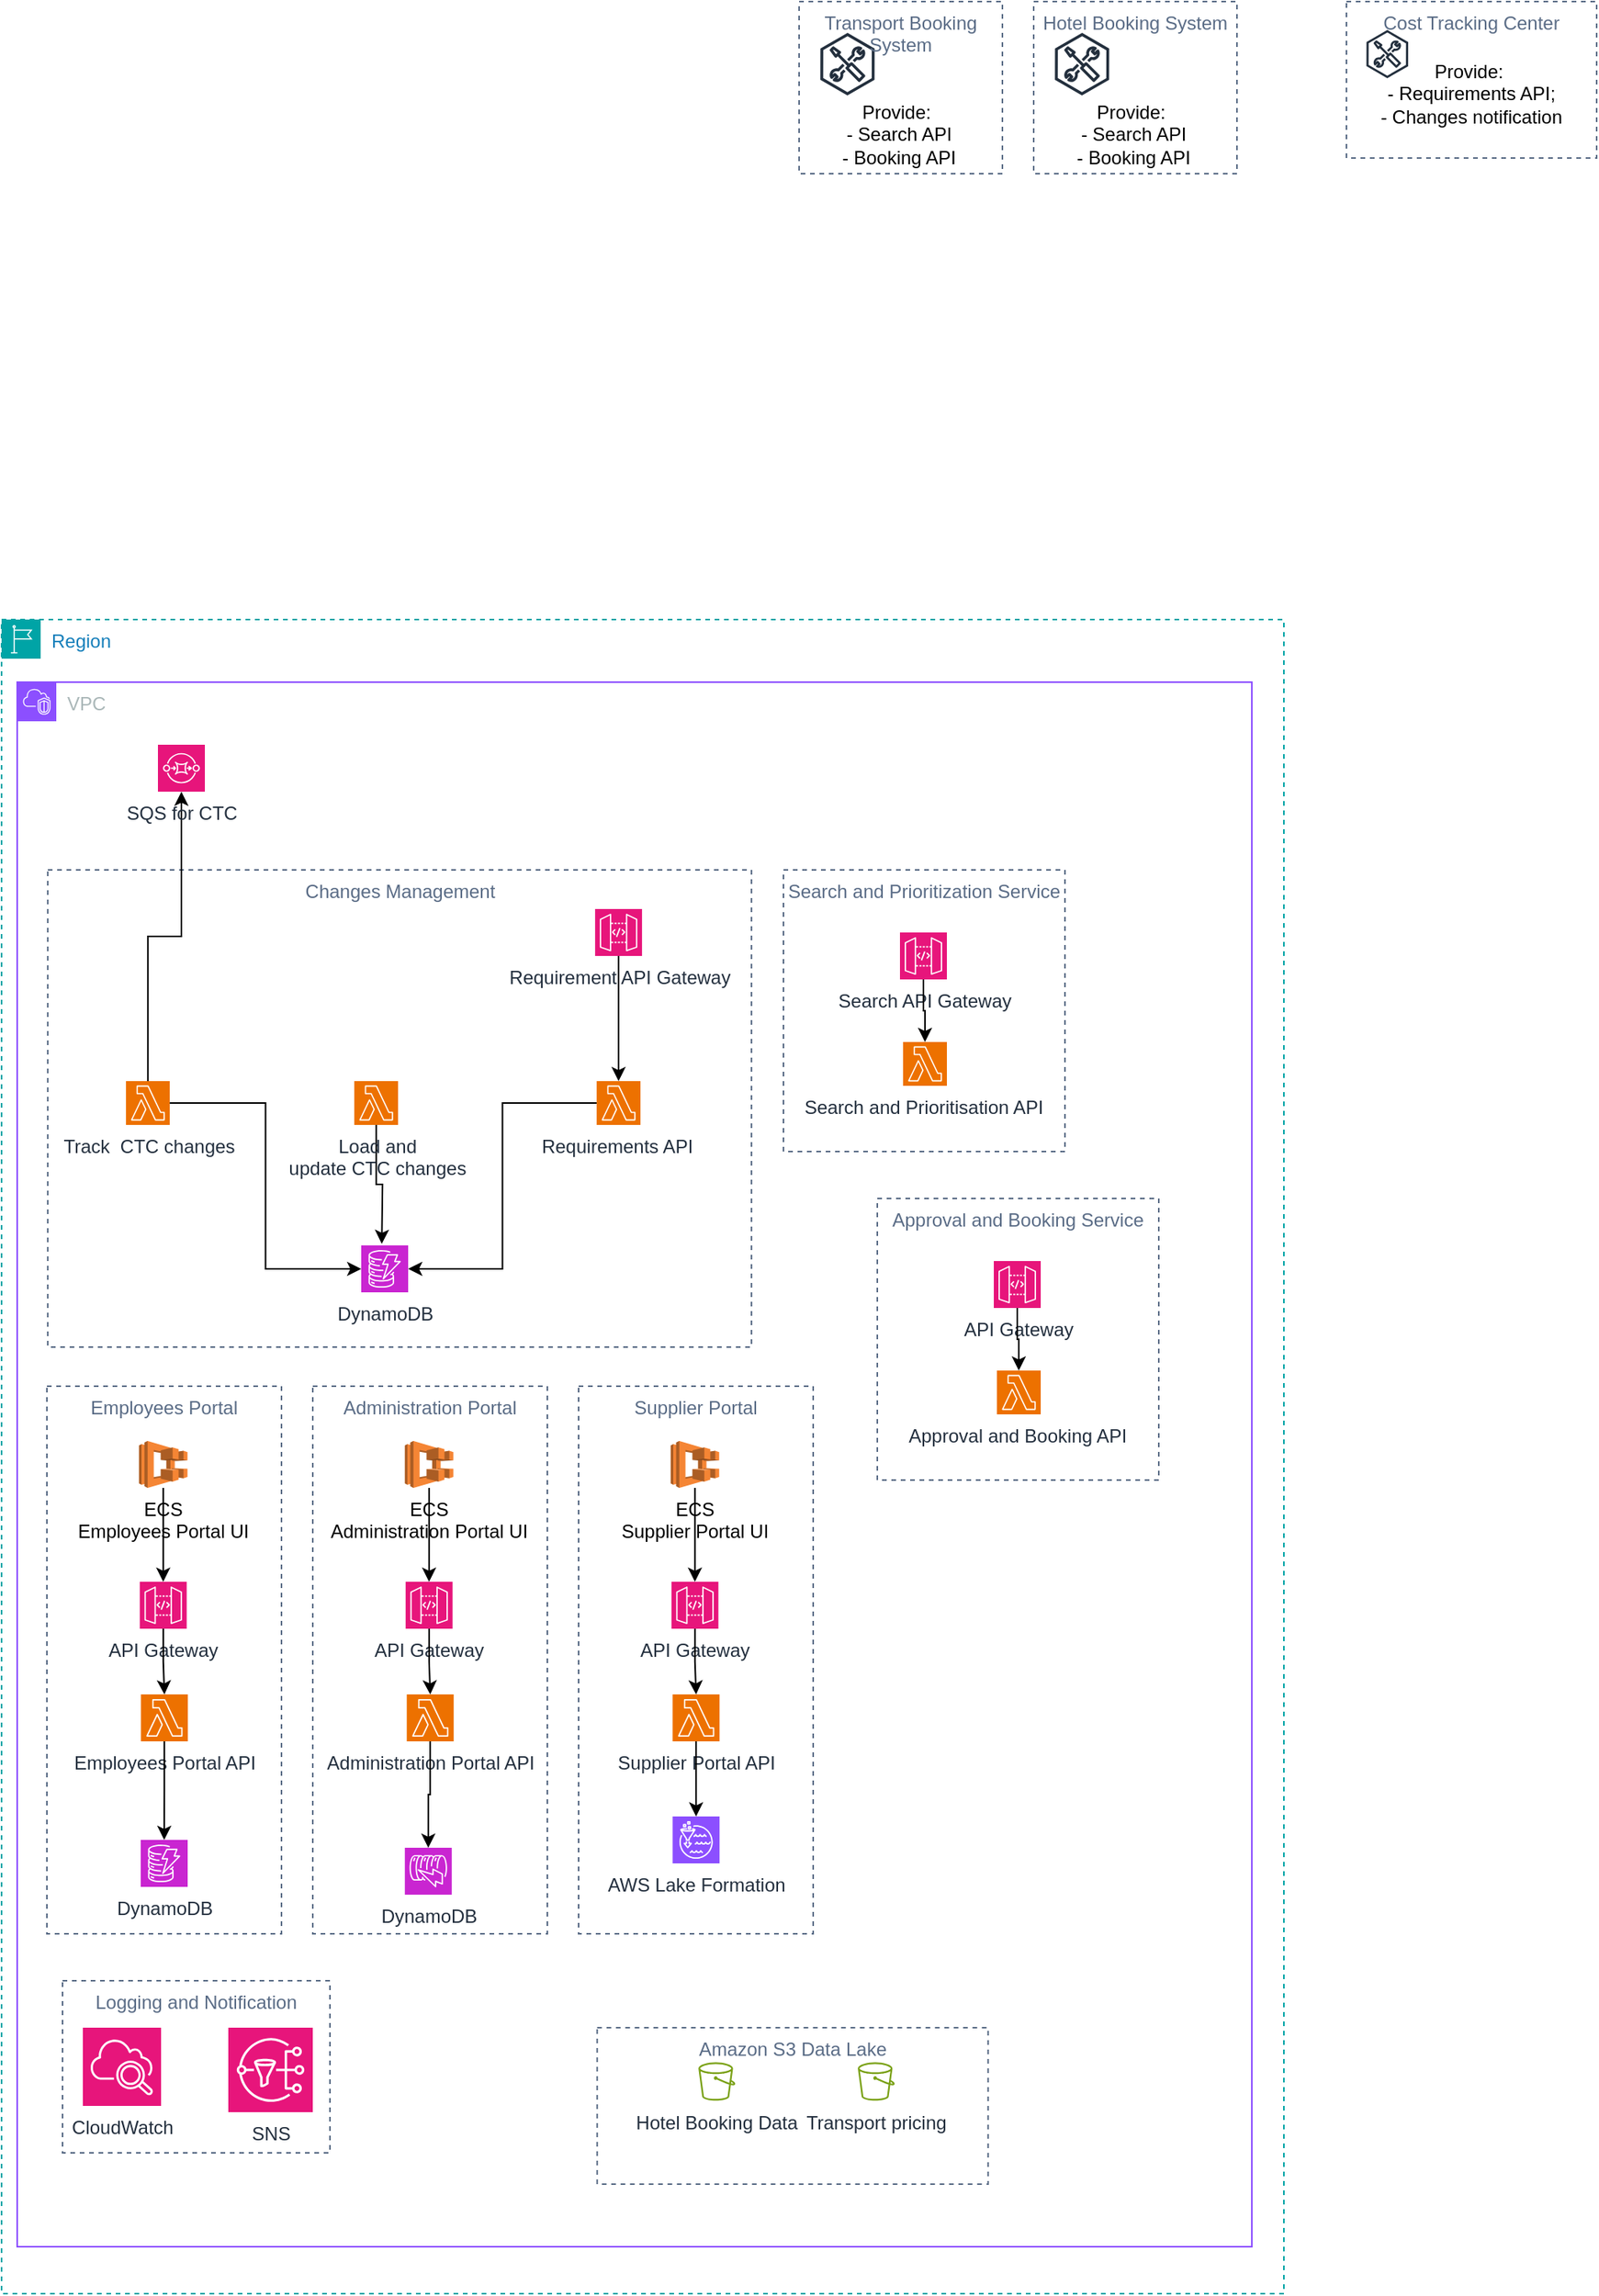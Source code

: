 <mxfile version="22.1.5" type="github">
  <diagram name="Page-1" id="DWxzMCH_1yADVqfLbKzR">
    <mxGraphModel dx="2580" dy="1462" grid="1" gridSize="10" guides="1" tooltips="1" connect="1" arrows="1" fold="1" page="1" pageScale="1" pageWidth="827" pageHeight="1169" math="0" shadow="0">
      <root>
        <mxCell id="0" />
        <mxCell id="1" parent="0" />
        <mxCell id="pEXNB3gbHOLg0qpx5999-37" value="" style="group" vertex="1" connectable="0" parent="1">
          <mxGeometry x="1010" y="25" width="130" height="110" as="geometry" />
        </mxCell>
        <mxCell id="pEXNB3gbHOLg0qpx5999-30" value="" style="sketch=0;outlineConnect=0;fontColor=#232F3E;gradientColor=none;fillColor=#232F3D;strokeColor=none;dashed=0;verticalLabelPosition=bottom;verticalAlign=top;align=center;html=1;fontSize=12;fontStyle=0;aspect=fixed;pointerEvents=1;shape=mxgraph.aws4.external_toolkit;" vertex="1" parent="pEXNB3gbHOLg0qpx5999-37">
          <mxGeometry x="13.5" y="20" width="34.87" height="40" as="geometry" />
        </mxCell>
        <mxCell id="pEXNB3gbHOLg0qpx5999-35" value="Hotel Booking System" style="fillColor=none;strokeColor=#5A6C86;dashed=1;verticalAlign=top;fontStyle=0;fontColor=#5A6C86;whiteSpace=wrap;html=1;" vertex="1" parent="pEXNB3gbHOLg0qpx5999-37">
          <mxGeometry width="130" height="110" as="geometry" />
        </mxCell>
        <mxCell id="pEXNB3gbHOLg0qpx5999-36" value="Provide:&amp;nbsp;&lt;br&gt;- Search API&lt;br&gt;- Booking API&lt;br&gt;" style="text;html=1;strokeColor=none;fillColor=none;align=center;verticalAlign=middle;whiteSpace=wrap;rounded=0;" vertex="1" parent="pEXNB3gbHOLg0qpx5999-37">
          <mxGeometry x="13.5" y="70" width="100" height="30" as="geometry" />
        </mxCell>
        <mxCell id="pEXNB3gbHOLg0qpx5999-39" value="" style="group" vertex="1" connectable="0" parent="1">
          <mxGeometry x="860" y="25" width="130" height="110" as="geometry" />
        </mxCell>
        <mxCell id="pEXNB3gbHOLg0qpx5999-40" value="" style="sketch=0;outlineConnect=0;fontColor=#232F3E;gradientColor=none;fillColor=#232F3D;strokeColor=none;dashed=0;verticalLabelPosition=bottom;verticalAlign=top;align=center;html=1;fontSize=12;fontStyle=0;aspect=fixed;pointerEvents=1;shape=mxgraph.aws4.external_toolkit;" vertex="1" parent="pEXNB3gbHOLg0qpx5999-39">
          <mxGeometry x="13.5" y="20" width="34.87" height="40" as="geometry" />
        </mxCell>
        <mxCell id="pEXNB3gbHOLg0qpx5999-41" value="Transport Booking System" style="fillColor=none;strokeColor=#5A6C86;dashed=1;verticalAlign=top;fontStyle=0;fontColor=#5A6C86;whiteSpace=wrap;html=1;" vertex="1" parent="pEXNB3gbHOLg0qpx5999-39">
          <mxGeometry width="130" height="110" as="geometry" />
        </mxCell>
        <mxCell id="pEXNB3gbHOLg0qpx5999-42" value="Provide:&amp;nbsp;&lt;br&gt;- Search API&lt;br&gt;- Booking API&lt;br&gt;" style="text;html=1;strokeColor=none;fillColor=none;align=center;verticalAlign=middle;whiteSpace=wrap;rounded=0;" vertex="1" parent="pEXNB3gbHOLg0qpx5999-39">
          <mxGeometry x="13.5" y="70" width="100" height="30" as="geometry" />
        </mxCell>
        <mxCell id="pEXNB3gbHOLg0qpx5999-55" value="" style="group" vertex="1" connectable="0" parent="1">
          <mxGeometry x="1210" y="25" width="160" height="100" as="geometry" />
        </mxCell>
        <mxCell id="pEXNB3gbHOLg0qpx5999-56" value="" style="sketch=0;outlineConnect=0;fontColor=#232F3E;gradientColor=none;fillColor=#232F3D;strokeColor=none;dashed=0;verticalLabelPosition=bottom;verticalAlign=top;align=center;html=1;fontSize=12;fontStyle=0;aspect=fixed;pointerEvents=1;shape=mxgraph.aws4.external_toolkit;" vertex="1" parent="pEXNB3gbHOLg0qpx5999-55">
          <mxGeometry x="12.706" y="18.182" width="26.852" height="30.802" as="geometry" />
        </mxCell>
        <mxCell id="pEXNB3gbHOLg0qpx5999-57" value="Cost Tracking Center" style="fillColor=none;strokeColor=#5A6C86;dashed=1;verticalAlign=top;fontStyle=0;fontColor=#5A6C86;whiteSpace=wrap;html=1;" vertex="1" parent="pEXNB3gbHOLg0qpx5999-55">
          <mxGeometry width="160" height="100" as="geometry" />
        </mxCell>
        <mxCell id="pEXNB3gbHOLg0qpx5999-58" value="Provide:&amp;nbsp;&lt;br&gt;- Requirements API;&lt;br&gt;- Changes notification" style="text;html=1;strokeColor=none;fillColor=none;align=center;verticalAlign=middle;whiteSpace=wrap;rounded=0;" vertex="1" parent="pEXNB3gbHOLg0qpx5999-55">
          <mxGeometry x="15.765" y="45.455" width="128.471" height="27.273" as="geometry" />
        </mxCell>
        <mxCell id="pEXNB3gbHOLg0qpx5999-99" value="Region" style="points=[[0,0],[0.25,0],[0.5,0],[0.75,0],[1,0],[1,0.25],[1,0.5],[1,0.75],[1,1],[0.75,1],[0.5,1],[0.25,1],[0,1],[0,0.75],[0,0.5],[0,0.25]];outlineConnect=0;gradientColor=none;html=1;whiteSpace=wrap;fontSize=12;fontStyle=0;container=1;pointerEvents=0;collapsible=0;recursiveResize=0;shape=mxgraph.aws4.group;grIcon=mxgraph.aws4.group_region;strokeColor=#00A4A6;fillColor=none;verticalAlign=top;align=left;spacingLeft=30;fontColor=#147EBA;dashed=1;" vertex="1" parent="1">
          <mxGeometry x="350" y="420" width="820" height="1070" as="geometry" />
        </mxCell>
        <mxCell id="pEXNB3gbHOLg0qpx5999-101" value="VPC" style="points=[[0,0],[0.25,0],[0.5,0],[0.75,0],[1,0],[1,0.25],[1,0.5],[1,0.75],[1,1],[0.75,1],[0.5,1],[0.25,1],[0,1],[0,0.75],[0,0.5],[0,0.25]];outlineConnect=0;gradientColor=none;html=1;whiteSpace=wrap;fontSize=12;fontStyle=0;container=1;pointerEvents=0;collapsible=0;recursiveResize=0;shape=mxgraph.aws4.group;grIcon=mxgraph.aws4.group_vpc2;strokeColor=#8C4FFF;fillColor=none;verticalAlign=top;align=left;spacingLeft=30;fontColor=#AAB7B8;dashed=0;" vertex="1" parent="pEXNB3gbHOLg0qpx5999-99">
          <mxGeometry x="10" y="40" width="789.5" height="1000" as="geometry" />
        </mxCell>
        <mxCell id="pEXNB3gbHOLg0qpx5999-94" value="" style="group" vertex="1" connectable="0" parent="pEXNB3gbHOLg0qpx5999-101">
          <mxGeometry x="490" y="120" width="180" height="180" as="geometry" />
        </mxCell>
        <mxCell id="pEXNB3gbHOLg0qpx5999-27" value="Search and Prioritization Service" style="fillColor=none;strokeColor=#5A6C86;dashed=1;verticalAlign=top;fontStyle=0;fontColor=#5A6C86;whiteSpace=wrap;html=1;" vertex="1" parent="pEXNB3gbHOLg0qpx5999-94">
          <mxGeometry width="180" height="180" as="geometry" />
        </mxCell>
        <mxCell id="pEXNB3gbHOLg0qpx5999-28" value="Search API Gateway&lt;br&gt;" style="sketch=0;points=[[0,0,0],[0.25,0,0],[0.5,0,0],[0.75,0,0],[1,0,0],[0,1,0],[0.25,1,0],[0.5,1,0],[0.75,1,0],[1,1,0],[0,0.25,0],[0,0.5,0],[0,0.75,0],[1,0.25,0],[1,0.5,0],[1,0.75,0]];outlineConnect=0;fontColor=#232F3E;fillColor=#E7157B;strokeColor=#ffffff;dashed=0;verticalLabelPosition=bottom;verticalAlign=top;align=center;html=1;fontSize=12;fontStyle=0;aspect=fixed;shape=mxgraph.aws4.resourceIcon;resIcon=mxgraph.aws4.api_gateway;" vertex="1" parent="pEXNB3gbHOLg0qpx5999-94">
          <mxGeometry x="74.5" y="40" width="30" height="30" as="geometry" />
        </mxCell>
        <mxCell id="pEXNB3gbHOLg0qpx5999-33" value="Search and Prioritisation API&amp;nbsp;" style="sketch=0;points=[[0,0,0],[0.25,0,0],[0.5,0,0],[0.75,0,0],[1,0,0],[0,1,0],[0.25,1,0],[0.5,1,0],[0.75,1,0],[1,1,0],[0,0.25,0],[0,0.5,0],[0,0.75,0],[1,0.25,0],[1,0.5,0],[1,0.75,0]];outlineConnect=0;fontColor=#232F3E;fillColor=#ED7100;strokeColor=#ffffff;dashed=0;verticalLabelPosition=bottom;verticalAlign=top;align=center;html=1;fontSize=12;fontStyle=0;aspect=fixed;shape=mxgraph.aws4.resourceIcon;resIcon=mxgraph.aws4.lambda;" vertex="1" parent="pEXNB3gbHOLg0qpx5999-94">
          <mxGeometry x="76.5" y="110" width="28" height="28" as="geometry" />
        </mxCell>
        <mxCell id="pEXNB3gbHOLg0qpx5999-34" style="edgeStyle=orthogonalEdgeStyle;rounded=0;orthogonalLoop=1;jettySize=auto;html=1;" edge="1" parent="pEXNB3gbHOLg0qpx5999-94" source="pEXNB3gbHOLg0qpx5999-28" target="pEXNB3gbHOLg0qpx5999-33">
          <mxGeometry relative="1" as="geometry" />
        </mxCell>
        <mxCell id="pEXNB3gbHOLg0qpx5999-95" value="" style="group" vertex="1" connectable="0" parent="pEXNB3gbHOLg0qpx5999-101">
          <mxGeometry x="550" y="330" width="180" height="180" as="geometry" />
        </mxCell>
        <mxCell id="pEXNB3gbHOLg0qpx5999-43" value="Approval and Booking Service" style="fillColor=none;strokeColor=#5A6C86;dashed=1;verticalAlign=top;fontStyle=0;fontColor=#5A6C86;whiteSpace=wrap;html=1;" vertex="1" parent="pEXNB3gbHOLg0qpx5999-95">
          <mxGeometry width="180" height="180" as="geometry" />
        </mxCell>
        <mxCell id="pEXNB3gbHOLg0qpx5999-45" value="API Gateway" style="sketch=0;points=[[0,0,0],[0.25,0,0],[0.5,0,0],[0.75,0,0],[1,0,0],[0,1,0],[0.25,1,0],[0.5,1,0],[0.75,1,0],[1,1,0],[0,0.25,0],[0,0.5,0],[0,0.75,0],[1,0.25,0],[1,0.5,0],[1,0.75,0]];outlineConnect=0;fontColor=#232F3E;fillColor=#E7157B;strokeColor=#ffffff;dashed=0;verticalLabelPosition=bottom;verticalAlign=top;align=center;html=1;fontSize=12;fontStyle=0;aspect=fixed;shape=mxgraph.aws4.resourceIcon;resIcon=mxgraph.aws4.api_gateway;" vertex="1" parent="pEXNB3gbHOLg0qpx5999-95">
          <mxGeometry x="74.5" y="40" width="30" height="30" as="geometry" />
        </mxCell>
        <mxCell id="pEXNB3gbHOLg0qpx5999-46" value="Approval and Booking API&amp;nbsp;" style="sketch=0;points=[[0,0,0],[0.25,0,0],[0.5,0,0],[0.75,0,0],[1,0,0],[0,1,0],[0.25,1,0],[0.5,1,0],[0.75,1,0],[1,1,0],[0,0.25,0],[0,0.5,0],[0,0.75,0],[1,0.25,0],[1,0.5,0],[1,0.75,0]];outlineConnect=0;fontColor=#232F3E;fillColor=#ED7100;strokeColor=#ffffff;dashed=0;verticalLabelPosition=bottom;verticalAlign=top;align=center;html=1;fontSize=12;fontStyle=0;aspect=fixed;shape=mxgraph.aws4.resourceIcon;resIcon=mxgraph.aws4.lambda;" vertex="1" parent="pEXNB3gbHOLg0qpx5999-95">
          <mxGeometry x="76.5" y="110" width="28" height="28" as="geometry" />
        </mxCell>
        <mxCell id="pEXNB3gbHOLg0qpx5999-44" style="edgeStyle=orthogonalEdgeStyle;rounded=0;orthogonalLoop=1;jettySize=auto;html=1;" edge="1" source="pEXNB3gbHOLg0qpx5999-45" target="pEXNB3gbHOLg0qpx5999-46" parent="pEXNB3gbHOLg0qpx5999-95">
          <mxGeometry relative="1" as="geometry" />
        </mxCell>
        <mxCell id="pEXNB3gbHOLg0qpx5999-93" value="" style="group" vertex="1" connectable="0" parent="pEXNB3gbHOLg0qpx5999-101">
          <mxGeometry x="19" y="450" width="150" height="350" as="geometry" />
        </mxCell>
        <mxCell id="pEXNB3gbHOLg0qpx5999-75" value="Employees Portal" style="fillColor=none;strokeColor=#5A6C86;dashed=1;verticalAlign=top;fontStyle=0;fontColor=#5A6C86;whiteSpace=wrap;html=1;" vertex="1" parent="pEXNB3gbHOLg0qpx5999-93">
          <mxGeometry width="150" height="350" as="geometry" />
        </mxCell>
        <mxCell id="pEXNB3gbHOLg0qpx5999-76" value="API Gateway" style="sketch=0;points=[[0,0,0],[0.25,0,0],[0.5,0,0],[0.75,0,0],[1,0,0],[0,1,0],[0.25,1,0],[0.5,1,0],[0.75,1,0],[1,1,0],[0,0.25,0],[0,0.5,0],[0,0.75,0],[1,0.25,0],[1,0.5,0],[1,0.75,0]];outlineConnect=0;fontColor=#232F3E;fillColor=#E7157B;strokeColor=#ffffff;dashed=0;verticalLabelPosition=bottom;verticalAlign=top;align=center;html=1;fontSize=12;fontStyle=0;aspect=fixed;shape=mxgraph.aws4.resourceIcon;resIcon=mxgraph.aws4.api_gateway;" vertex="1" parent="pEXNB3gbHOLg0qpx5999-93">
          <mxGeometry x="59.38" y="125" width="30" height="30" as="geometry" />
        </mxCell>
        <mxCell id="pEXNB3gbHOLg0qpx5999-77" value="Employees Portal API" style="sketch=0;points=[[0,0,0],[0.25,0,0],[0.5,0,0],[0.75,0,0],[1,0,0],[0,1,0],[0.25,1,0],[0.5,1,0],[0.75,1,0],[1,1,0],[0,0.25,0],[0,0.5,0],[0,0.75,0],[1,0.25,0],[1,0.5,0],[1,0.75,0]];outlineConnect=0;fontColor=#232F3E;fillColor=#ED7100;strokeColor=#ffffff;dashed=0;verticalLabelPosition=bottom;verticalAlign=top;align=center;html=1;fontSize=12;fontStyle=0;aspect=fixed;shape=mxgraph.aws4.resourceIcon;resIcon=mxgraph.aws4.lambda;" vertex="1" parent="pEXNB3gbHOLg0qpx5999-93">
          <mxGeometry x="60.13" y="197" width="30" height="30" as="geometry" />
        </mxCell>
        <mxCell id="pEXNB3gbHOLg0qpx5999-78" style="edgeStyle=orthogonalEdgeStyle;rounded=0;orthogonalLoop=1;jettySize=auto;html=1;entryX=0.5;entryY=0;entryDx=0;entryDy=0;entryPerimeter=0;" edge="1" parent="pEXNB3gbHOLg0qpx5999-93" source="pEXNB3gbHOLg0qpx5999-82" target="pEXNB3gbHOLg0qpx5999-76">
          <mxGeometry relative="1" as="geometry" />
        </mxCell>
        <mxCell id="pEXNB3gbHOLg0qpx5999-79" style="edgeStyle=orthogonalEdgeStyle;rounded=0;orthogonalLoop=1;jettySize=auto;html=1;entryX=0.5;entryY=0;entryDx=0;entryDy=0;entryPerimeter=0;" edge="1" parent="pEXNB3gbHOLg0qpx5999-93" source="pEXNB3gbHOLg0qpx5999-76" target="pEXNB3gbHOLg0qpx5999-77">
          <mxGeometry relative="1" as="geometry" />
        </mxCell>
        <mxCell id="pEXNB3gbHOLg0qpx5999-82" value="ECS&lt;br&gt;Employees Portal UI" style="outlineConnect=0;dashed=0;verticalLabelPosition=bottom;verticalAlign=top;align=center;html=1;shape=mxgraph.aws3.ecs;fillColor=#F58534;gradientColor=none;" vertex="1" parent="pEXNB3gbHOLg0qpx5999-93">
          <mxGeometry x="58.88" y="35" width="31" height="30" as="geometry" />
        </mxCell>
        <mxCell id="pEXNB3gbHOLg0qpx5999-84" style="edgeStyle=orthogonalEdgeStyle;rounded=0;orthogonalLoop=1;jettySize=auto;html=1;entryX=0.5;entryY=0;entryDx=0;entryDy=0;entryPerimeter=0;" edge="1" parent="pEXNB3gbHOLg0qpx5999-93" source="pEXNB3gbHOLg0qpx5999-77" target="pEXNB3gbHOLg0qpx5999-106">
          <mxGeometry relative="1" as="geometry">
            <mxPoint x="73.933" y="269" as="targetPoint" />
          </mxGeometry>
        </mxCell>
        <mxCell id="pEXNB3gbHOLg0qpx5999-106" value="DynamoDB" style="sketch=0;points=[[0,0,0],[0.25,0,0],[0.5,0,0],[0.75,0,0],[1,0,0],[0,1,0],[0.25,1,0],[0.5,1,0],[0.75,1,0],[1,1,0],[0,0.25,0],[0,0.5,0],[0,0.75,0],[1,0.25,0],[1,0.5,0],[1,0.75,0]];outlineConnect=0;fontColor=#232F3E;fillColor=#C925D1;strokeColor=#ffffff;dashed=0;verticalLabelPosition=bottom;verticalAlign=top;align=center;html=1;fontSize=12;fontStyle=0;aspect=fixed;shape=mxgraph.aws4.resourceIcon;resIcon=mxgraph.aws4.dynamodb;" vertex="1" parent="pEXNB3gbHOLg0qpx5999-93">
          <mxGeometry x="60" y="290" width="30" height="30" as="geometry" />
        </mxCell>
        <mxCell id="pEXNB3gbHOLg0qpx5999-97" value="" style="group" vertex="1" connectable="0" parent="pEXNB3gbHOLg0qpx5999-101">
          <mxGeometry x="189" y="450" width="150" height="350" as="geometry" />
        </mxCell>
        <mxCell id="pEXNB3gbHOLg0qpx5999-85" value="Administration Portal" style="fillColor=none;strokeColor=#5A6C86;dashed=1;verticalAlign=top;fontStyle=0;fontColor=#5A6C86;whiteSpace=wrap;html=1;" vertex="1" parent="pEXNB3gbHOLg0qpx5999-97">
          <mxGeometry width="150" height="350" as="geometry" />
        </mxCell>
        <mxCell id="pEXNB3gbHOLg0qpx5999-86" value="API Gateway" style="sketch=0;points=[[0,0,0],[0.25,0,0],[0.5,0,0],[0.75,0,0],[1,0,0],[0,1,0],[0.25,1,0],[0.5,1,0],[0.75,1,0],[1,1,0],[0,0.25,0],[0,0.5,0],[0,0.75,0],[1,0.25,0],[1,0.5,0],[1,0.75,0]];outlineConnect=0;fontColor=#232F3E;fillColor=#E7157B;strokeColor=#ffffff;dashed=0;verticalLabelPosition=bottom;verticalAlign=top;align=center;html=1;fontSize=12;fontStyle=0;aspect=fixed;shape=mxgraph.aws4.resourceIcon;resIcon=mxgraph.aws4.api_gateway;" vertex="1" parent="pEXNB3gbHOLg0qpx5999-97">
          <mxGeometry x="59.38" y="125" width="30" height="30" as="geometry" />
        </mxCell>
        <mxCell id="pEXNB3gbHOLg0qpx5999-88" value="Administration Portal API" style="sketch=0;points=[[0,0,0],[0.25,0,0],[0.5,0,0],[0.75,0,0],[1,0,0],[0,1,0],[0.25,1,0],[0.5,1,0],[0.75,1,0],[1,1,0],[0,0.25,0],[0,0.5,0],[0,0.75,0],[1,0.25,0],[1,0.5,0],[1,0.75,0]];outlineConnect=0;fontColor=#232F3E;fillColor=#ED7100;strokeColor=#ffffff;dashed=0;verticalLabelPosition=bottom;verticalAlign=top;align=center;html=1;fontSize=12;fontStyle=0;aspect=fixed;shape=mxgraph.aws4.resourceIcon;resIcon=mxgraph.aws4.lambda;" vertex="1" parent="pEXNB3gbHOLg0qpx5999-97">
          <mxGeometry x="60.13" y="197" width="30" height="30" as="geometry" />
        </mxCell>
        <mxCell id="pEXNB3gbHOLg0qpx5999-89" style="edgeStyle=orthogonalEdgeStyle;rounded=0;orthogonalLoop=1;jettySize=auto;html=1;entryX=0.5;entryY=0;entryDx=0;entryDy=0;entryPerimeter=0;" edge="1" source="pEXNB3gbHOLg0qpx5999-91" target="pEXNB3gbHOLg0qpx5999-86" parent="pEXNB3gbHOLg0qpx5999-97">
          <mxGeometry relative="1" as="geometry" />
        </mxCell>
        <mxCell id="pEXNB3gbHOLg0qpx5999-90" style="edgeStyle=orthogonalEdgeStyle;rounded=0;orthogonalLoop=1;jettySize=auto;html=1;entryX=0.5;entryY=0;entryDx=0;entryDy=0;entryPerimeter=0;" edge="1" source="pEXNB3gbHOLg0qpx5999-86" target="pEXNB3gbHOLg0qpx5999-88" parent="pEXNB3gbHOLg0qpx5999-97">
          <mxGeometry relative="1" as="geometry" />
        </mxCell>
        <mxCell id="pEXNB3gbHOLg0qpx5999-91" value="ECS&lt;br&gt;Administration Portal UI" style="outlineConnect=0;dashed=0;verticalLabelPosition=bottom;verticalAlign=top;align=center;html=1;shape=mxgraph.aws3.ecs;fillColor=#F58534;gradientColor=none;" vertex="1" parent="pEXNB3gbHOLg0qpx5999-97">
          <mxGeometry x="58.88" y="35" width="31" height="30" as="geometry" />
        </mxCell>
        <mxCell id="pEXNB3gbHOLg0qpx5999-87" style="edgeStyle=orthogonalEdgeStyle;rounded=0;orthogonalLoop=1;jettySize=auto;html=1;entryX=0;entryY=0.5;entryDx=0;entryDy=0;entryPerimeter=0;" edge="1" source="pEXNB3gbHOLg0qpx5999-88" target="pEXNB3gbHOLg0qpx5999-108" parent="pEXNB3gbHOLg0qpx5999-97">
          <mxGeometry relative="1" as="geometry">
            <mxPoint x="73.933" y="269" as="targetPoint" />
          </mxGeometry>
        </mxCell>
        <mxCell id="pEXNB3gbHOLg0qpx5999-108" value="DynamoDB" style="sketch=0;points=[[0,0,0],[0.25,0,0],[0.5,0,0],[0.75,0,0],[1,0,0],[0,1,0],[0.25,1,0],[0.5,1,0],[0.75,1,0],[1,1,0],[0,0.25,0],[0,0.5,0],[0,0.75,0],[1,0.25,0],[1,0.5,0],[1,0.75,0]];outlineConnect=0;fontColor=#232F3E;fillColor=#C925D1;strokeColor=#ffffff;dashed=0;verticalLabelPosition=bottom;verticalAlign=top;align=center;html=1;fontSize=12;fontStyle=0;aspect=fixed;shape=mxgraph.aws4.resourceIcon;resIcon=mxgraph.aws4.dynamodb;direction=south;" vertex="1" parent="pEXNB3gbHOLg0qpx5999-97">
          <mxGeometry x="58.88" y="295" width="30" height="30" as="geometry" />
        </mxCell>
        <mxCell id="pEXNB3gbHOLg0qpx5999-59" value="Changes Management" style="fillColor=none;strokeColor=#5A6C86;dashed=1;verticalAlign=top;fontStyle=0;fontColor=#5A6C86;whiteSpace=wrap;html=1;" vertex="1" parent="pEXNB3gbHOLg0qpx5999-101">
          <mxGeometry x="19.56" y="120" width="450" height="305" as="geometry" />
        </mxCell>
        <mxCell id="pEXNB3gbHOLg0qpx5999-61" value="Requirement API Gateway" style="sketch=0;points=[[0,0,0],[0.25,0,0],[0.5,0,0],[0.75,0,0],[1,0,0],[0,1,0],[0.25,1,0],[0.5,1,0],[0.75,1,0],[1,1,0],[0,0.25,0],[0,0.5,0],[0,0.75,0],[1,0.25,0],[1,0.5,0],[1,0.75,0]];outlineConnect=0;fontColor=#232F3E;fillColor=#E7157B;strokeColor=#ffffff;dashed=0;verticalLabelPosition=bottom;verticalAlign=top;align=center;html=1;fontSize=12;fontStyle=0;aspect=fixed;shape=mxgraph.aws4.resourceIcon;resIcon=mxgraph.aws4.api_gateway;" vertex="1" parent="pEXNB3gbHOLg0qpx5999-101">
          <mxGeometry x="369.56" y="145" width="30" height="30" as="geometry" />
        </mxCell>
        <mxCell id="pEXNB3gbHOLg0qpx5999-62" value="Requirements API&amp;nbsp;" style="sketch=0;points=[[0,0,0],[0.25,0,0],[0.5,0,0],[0.75,0,0],[1,0,0],[0,1,0],[0.25,1,0],[0.5,1,0],[0.75,1,0],[1,1,0],[0,0.25,0],[0,0.5,0],[0,0.75,0],[1,0.25,0],[1,0.5,0],[1,0.75,0]];outlineConnect=0;fontColor=#232F3E;fillColor=#ED7100;strokeColor=#ffffff;dashed=0;verticalLabelPosition=bottom;verticalAlign=top;align=center;html=1;fontSize=12;fontStyle=0;aspect=fixed;shape=mxgraph.aws4.resourceIcon;resIcon=mxgraph.aws4.lambda;" vertex="1" parent="pEXNB3gbHOLg0qpx5999-101">
          <mxGeometry x="370.56" y="255" width="28" height="28" as="geometry" />
        </mxCell>
        <mxCell id="pEXNB3gbHOLg0qpx5999-60" style="edgeStyle=orthogonalEdgeStyle;rounded=0;orthogonalLoop=1;jettySize=auto;html=1;" edge="1" source="pEXNB3gbHOLg0qpx5999-61" target="pEXNB3gbHOLg0qpx5999-62" parent="pEXNB3gbHOLg0qpx5999-101">
          <mxGeometry relative="1" as="geometry" />
        </mxCell>
        <mxCell id="pEXNB3gbHOLg0qpx5999-111" style="edgeStyle=orthogonalEdgeStyle;rounded=0;orthogonalLoop=1;jettySize=auto;html=1;" edge="1" parent="pEXNB3gbHOLg0qpx5999-101" source="pEXNB3gbHOLg0qpx5999-63" target="pEXNB3gbHOLg0qpx5999-109">
          <mxGeometry relative="1" as="geometry" />
        </mxCell>
        <mxCell id="pEXNB3gbHOLg0qpx5999-63" value="Track&amp;nbsp; CTC changes" style="sketch=0;points=[[0,0,0],[0.25,0,0],[0.5,0,0],[0.75,0,0],[1,0,0],[0,1,0],[0.25,1,0],[0.5,1,0],[0.75,1,0],[1,1,0],[0,0.25,0],[0,0.5,0],[0,0.75,0],[1,0.25,0],[1,0.5,0],[1,0.75,0]];outlineConnect=0;fontColor=#232F3E;fillColor=#ED7100;strokeColor=#ffffff;dashed=0;verticalLabelPosition=bottom;verticalAlign=top;align=center;html=1;fontSize=12;fontStyle=0;aspect=fixed;shape=mxgraph.aws4.resourceIcon;resIcon=mxgraph.aws4.lambda;" vertex="1" parent="pEXNB3gbHOLg0qpx5999-101">
          <mxGeometry x="69.56" y="255" width="28" height="28" as="geometry" />
        </mxCell>
        <mxCell id="pEXNB3gbHOLg0qpx5999-70" style="edgeStyle=orthogonalEdgeStyle;rounded=0;orthogonalLoop=1;jettySize=auto;html=1;" edge="1" parent="pEXNB3gbHOLg0qpx5999-101" source="pEXNB3gbHOLg0qpx5999-65">
          <mxGeometry relative="1" as="geometry">
            <mxPoint x="233.133" y="359" as="targetPoint" />
          </mxGeometry>
        </mxCell>
        <mxCell id="pEXNB3gbHOLg0qpx5999-65" value="Load and &lt;br&gt;update CTC changes" style="sketch=0;points=[[0,0,0],[0.25,0,0],[0.5,0,0],[0.75,0,0],[1,0,0],[0,1,0],[0.25,1,0],[0.5,1,0],[0.75,1,0],[1,1,0],[0,0.25,0],[0,0.5,0],[0,0.75,0],[1,0.25,0],[1,0.5,0],[1,0.75,0]];outlineConnect=0;fontColor=#232F3E;fillColor=#ED7100;strokeColor=#ffffff;dashed=0;verticalLabelPosition=bottom;verticalAlign=top;align=center;html=1;fontSize=12;fontStyle=0;aspect=fixed;shape=mxgraph.aws4.resourceIcon;resIcon=mxgraph.aws4.lambda;" vertex="1" parent="pEXNB3gbHOLg0qpx5999-101">
          <mxGeometry x="215.56" y="255" width="28" height="28" as="geometry" />
        </mxCell>
        <mxCell id="pEXNB3gbHOLg0qpx5999-102" value="DynamoDB" style="sketch=0;points=[[0,0,0],[0.25,0,0],[0.5,0,0],[0.75,0,0],[1,0,0],[0,1,0],[0.25,1,0],[0.5,1,0],[0.75,1,0],[1,1,0],[0,0.25,0],[0,0.5,0],[0,0.75,0],[1,0.25,0],[1,0.5,0],[1,0.75,0]];outlineConnect=0;fontColor=#232F3E;fillColor=#C925D1;strokeColor=#ffffff;dashed=0;verticalLabelPosition=bottom;verticalAlign=top;align=center;html=1;fontSize=12;fontStyle=0;aspect=fixed;shape=mxgraph.aws4.resourceIcon;resIcon=mxgraph.aws4.dynamodb;" vertex="1" parent="pEXNB3gbHOLg0qpx5999-101">
          <mxGeometry x="220" y="360" width="30" height="30" as="geometry" />
        </mxCell>
        <mxCell id="pEXNB3gbHOLg0qpx5999-104" style="edgeStyle=orthogonalEdgeStyle;rounded=0;orthogonalLoop=1;jettySize=auto;html=1;entryX=1;entryY=0.5;entryDx=0;entryDy=0;entryPerimeter=0;" edge="1" parent="pEXNB3gbHOLg0qpx5999-101" source="pEXNB3gbHOLg0qpx5999-62" target="pEXNB3gbHOLg0qpx5999-102">
          <mxGeometry relative="1" as="geometry" />
        </mxCell>
        <mxCell id="pEXNB3gbHOLg0qpx5999-105" style="edgeStyle=orthogonalEdgeStyle;rounded=0;orthogonalLoop=1;jettySize=auto;html=1;entryX=0;entryY=0.5;entryDx=0;entryDy=0;entryPerimeter=0;" edge="1" parent="pEXNB3gbHOLg0qpx5999-101" source="pEXNB3gbHOLg0qpx5999-63" target="pEXNB3gbHOLg0qpx5999-102">
          <mxGeometry relative="1" as="geometry" />
        </mxCell>
        <mxCell id="pEXNB3gbHOLg0qpx5999-109" value="SQS for CTC" style="sketch=0;points=[[0,0,0],[0.25,0,0],[0.5,0,0],[0.75,0,0],[1,0,0],[0,1,0],[0.25,1,0],[0.5,1,0],[0.75,1,0],[1,1,0],[0,0.25,0],[0,0.5,0],[0,0.75,0],[1,0.25,0],[1,0.5,0],[1,0.75,0]];outlineConnect=0;fontColor=#232F3E;fillColor=#E7157B;strokeColor=#ffffff;dashed=0;verticalLabelPosition=bottom;verticalAlign=top;align=center;html=1;fontSize=12;fontStyle=0;aspect=fixed;shape=mxgraph.aws4.resourceIcon;resIcon=mxgraph.aws4.sqs;" vertex="1" parent="pEXNB3gbHOLg0qpx5999-101">
          <mxGeometry x="90" y="40" width="30" height="30" as="geometry" />
        </mxCell>
        <mxCell id="pEXNB3gbHOLg0qpx5999-31" value="" style="group" vertex="1" connectable="0" parent="pEXNB3gbHOLg0qpx5999-101">
          <mxGeometry x="380" y="860" width="259.5" height="100" as="geometry" />
        </mxCell>
        <mxCell id="pEXNB3gbHOLg0qpx5999-48" value="" style="group" vertex="1" connectable="0" parent="pEXNB3gbHOLg0qpx5999-31">
          <mxGeometry width="240.85" height="100" as="geometry" />
        </mxCell>
        <mxCell id="pEXNB3gbHOLg0qpx5999-19" value="Hotel Booking Data" style="sketch=0;outlineConnect=0;fontColor=#232F3E;gradientColor=none;fillColor=#7AA116;strokeColor=none;dashed=0;verticalLabelPosition=bottom;verticalAlign=top;align=center;html=1;fontSize=12;fontStyle=0;aspect=fixed;pointerEvents=1;shape=mxgraph.aws4.bucket;" vertex="1" parent="pEXNB3gbHOLg0qpx5999-48">
          <mxGeometry x="55.607" y="22.143" width="23.583" height="24.527" as="geometry" />
        </mxCell>
        <mxCell id="pEXNB3gbHOLg0qpx5999-20" value="Transport pricing" style="sketch=0;outlineConnect=0;fontColor=#232F3E;gradientColor=none;fillColor=#7AA116;strokeColor=none;dashed=0;verticalLabelPosition=bottom;verticalAlign=top;align=center;html=1;fontSize=12;fontStyle=0;aspect=fixed;pointerEvents=1;shape=mxgraph.aws4.bucket;" vertex="1" parent="pEXNB3gbHOLg0qpx5999-48">
          <mxGeometry x="157.554" y="22.143" width="23.583" height="24.527" as="geometry" />
        </mxCell>
        <mxCell id="pEXNB3gbHOLg0qpx5999-18" value="Amazon S3 Data Lake" style="fillColor=none;strokeColor=#5A6C86;dashed=1;verticalAlign=top;fontStyle=0;fontColor=#5A6C86;whiteSpace=wrap;html=1;" vertex="1" parent="pEXNB3gbHOLg0qpx5999-48">
          <mxGeometry x="-9.15" width="250" height="100" as="geometry" />
        </mxCell>
        <mxCell id="pEXNB3gbHOLg0qpx5999-122" value="" style="group" vertex="1" connectable="0" parent="pEXNB3gbHOLg0qpx5999-101">
          <mxGeometry x="359" y="450" width="150" height="350" as="geometry" />
        </mxCell>
        <mxCell id="pEXNB3gbHOLg0qpx5999-25" value="Supplier Portal" style="fillColor=none;strokeColor=#5A6C86;dashed=1;verticalAlign=top;fontStyle=0;fontColor=#5A6C86;whiteSpace=wrap;html=1;" vertex="1" parent="pEXNB3gbHOLg0qpx5999-122">
          <mxGeometry width="150" height="350" as="geometry" />
        </mxCell>
        <mxCell id="pEXNB3gbHOLg0qpx5999-11" value="API Gateway" style="sketch=0;points=[[0,0,0],[0.25,0,0],[0.5,0,0],[0.75,0,0],[1,0,0],[0,1,0],[0.25,1,0],[0.5,1,0],[0.75,1,0],[1,1,0],[0,0.25,0],[0,0.5,0],[0,0.75,0],[1,0.25,0],[1,0.5,0],[1,0.75,0]];outlineConnect=0;fontColor=#232F3E;fillColor=#E7157B;strokeColor=#ffffff;dashed=0;verticalLabelPosition=bottom;verticalAlign=top;align=center;html=1;fontSize=12;fontStyle=0;aspect=fixed;shape=mxgraph.aws4.resourceIcon;resIcon=mxgraph.aws4.api_gateway;" vertex="1" parent="pEXNB3gbHOLg0qpx5999-122">
          <mxGeometry x="59.38" y="125" width="30" height="30" as="geometry" />
        </mxCell>
        <mxCell id="pEXNB3gbHOLg0qpx5999-12" value="Supplier Portal API" style="sketch=0;points=[[0,0,0],[0.25,0,0],[0.5,0,0],[0.75,0,0],[1,0,0],[0,1,0],[0.25,1,0],[0.5,1,0],[0.75,1,0],[1,1,0],[0,0.25,0],[0,0.5,0],[0,0.75,0],[1,0.25,0],[1,0.5,0],[1,0.75,0]];outlineConnect=0;fontColor=#232F3E;fillColor=#ED7100;strokeColor=#ffffff;dashed=0;verticalLabelPosition=bottom;verticalAlign=top;align=center;html=1;fontSize=12;fontStyle=0;aspect=fixed;shape=mxgraph.aws4.resourceIcon;resIcon=mxgraph.aws4.lambda;" vertex="1" parent="pEXNB3gbHOLg0qpx5999-122">
          <mxGeometry x="60.13" y="197" width="30" height="30" as="geometry" />
        </mxCell>
        <mxCell id="pEXNB3gbHOLg0qpx5999-14" style="edgeStyle=orthogonalEdgeStyle;rounded=0;orthogonalLoop=1;jettySize=auto;html=1;entryX=0.5;entryY=0;entryDx=0;entryDy=0;entryPerimeter=0;" edge="1" parent="pEXNB3gbHOLg0qpx5999-122" source="pEXNB3gbHOLg0qpx5999-5" target="pEXNB3gbHOLg0qpx5999-11">
          <mxGeometry relative="1" as="geometry" />
        </mxCell>
        <mxCell id="pEXNB3gbHOLg0qpx5999-15" style="edgeStyle=orthogonalEdgeStyle;rounded=0;orthogonalLoop=1;jettySize=auto;html=1;entryX=0.5;entryY=0;entryDx=0;entryDy=0;entryPerimeter=0;" edge="1" parent="pEXNB3gbHOLg0qpx5999-122" source="pEXNB3gbHOLg0qpx5999-11" target="pEXNB3gbHOLg0qpx5999-12">
          <mxGeometry relative="1" as="geometry" />
        </mxCell>
        <mxCell id="pEXNB3gbHOLg0qpx5999-16" value="AWS Lake Formation" style="sketch=0;points=[[0,0,0],[0.25,0,0],[0.5,0,0],[0.75,0,0],[1,0,0],[0,1,0],[0.25,1,0],[0.5,1,0],[0.75,1,0],[1,1,0],[0,0.25,0],[0,0.5,0],[0,0.75,0],[1,0.25,0],[1,0.5,0],[1,0.75,0]];outlineConnect=0;fontColor=#232F3E;fillColor=#8C4FFF;strokeColor=#ffffff;dashed=0;verticalLabelPosition=bottom;verticalAlign=top;align=center;html=1;fontSize=12;fontStyle=0;aspect=fixed;shape=mxgraph.aws4.resourceIcon;resIcon=mxgraph.aws4.lake_formation;" vertex="1" parent="pEXNB3gbHOLg0qpx5999-122">
          <mxGeometry x="60.13" y="275" width="30" height="30" as="geometry" />
        </mxCell>
        <mxCell id="pEXNB3gbHOLg0qpx5999-17" style="edgeStyle=orthogonalEdgeStyle;rounded=0;orthogonalLoop=1;jettySize=auto;html=1;entryX=0.5;entryY=0;entryDx=0;entryDy=0;entryPerimeter=0;" edge="1" parent="pEXNB3gbHOLg0qpx5999-122" source="pEXNB3gbHOLg0qpx5999-12" target="pEXNB3gbHOLg0qpx5999-16">
          <mxGeometry relative="1" as="geometry" />
        </mxCell>
        <mxCell id="pEXNB3gbHOLg0qpx5999-5" value="ECS&lt;br&gt;Supplier Portal UI" style="outlineConnect=0;dashed=0;verticalLabelPosition=bottom;verticalAlign=top;align=center;html=1;shape=mxgraph.aws3.ecs;fillColor=#F58534;gradientColor=none;" vertex="1" parent="pEXNB3gbHOLg0qpx5999-122">
          <mxGeometry x="58.88" y="35" width="31" height="30" as="geometry" />
        </mxCell>
        <mxCell id="pEXNB3gbHOLg0qpx5999-128" value="" style="group" vertex="1" connectable="0" parent="pEXNB3gbHOLg0qpx5999-101">
          <mxGeometry x="29" y="830" width="171" height="110" as="geometry" />
        </mxCell>
        <mxCell id="pEXNB3gbHOLg0qpx5999-123" value="CloudWatch" style="sketch=0;points=[[0,0,0],[0.25,0,0],[0.5,0,0],[0.75,0,0],[1,0,0],[0,1,0],[0.25,1,0],[0.5,1,0],[0.75,1,0],[1,1,0],[0,0.25,0],[0,0.5,0],[0,0.75,0],[1,0.25,0],[1,0.5,0],[1,0.75,0]];points=[[0,0,0],[0.25,0,0],[0.5,0,0],[0.75,0,0],[1,0,0],[0,1,0],[0.25,1,0],[0.5,1,0],[0.75,1,0],[1,1,0],[0,0.25,0],[0,0.5,0],[0,0.75,0],[1,0.25,0],[1,0.5,0],[1,0.75,0]];outlineConnect=0;fontColor=#232F3E;fillColor=#E7157B;strokeColor=#ffffff;dashed=0;verticalLabelPosition=bottom;verticalAlign=top;align=center;html=1;fontSize=12;fontStyle=0;aspect=fixed;shape=mxgraph.aws4.resourceIcon;resIcon=mxgraph.aws4.cloudwatch_2;" vertex="1" parent="pEXNB3gbHOLg0qpx5999-128">
          <mxGeometry x="13" y="30" width="50" height="50" as="geometry" />
        </mxCell>
        <mxCell id="pEXNB3gbHOLg0qpx5999-126" value="SNS" style="sketch=0;points=[[0,0,0],[0.25,0,0],[0.5,0,0],[0.75,0,0],[1,0,0],[0,1,0],[0.25,1,0],[0.5,1,0],[0.75,1,0],[1,1,0],[0,0.25,0],[0,0.5,0],[0,0.75,0],[1,0.25,0],[1,0.5,0],[1,0.75,0]];outlineConnect=0;fontColor=#232F3E;fillColor=#E7157B;strokeColor=#ffffff;dashed=0;verticalLabelPosition=bottom;verticalAlign=top;align=center;html=1;fontSize=12;fontStyle=0;aspect=fixed;shape=mxgraph.aws4.resourceIcon;resIcon=mxgraph.aws4.sns;" vertex="1" parent="pEXNB3gbHOLg0qpx5999-128">
          <mxGeometry x="106" y="30" width="54" height="54" as="geometry" />
        </mxCell>
        <mxCell id="pEXNB3gbHOLg0qpx5999-127" value="Logging and Notification" style="fillColor=none;strokeColor=#5A6C86;dashed=1;verticalAlign=top;fontStyle=0;fontColor=#5A6C86;whiteSpace=wrap;html=1;" vertex="1" parent="pEXNB3gbHOLg0qpx5999-128">
          <mxGeometry width="171" height="110" as="geometry" />
        </mxCell>
      </root>
    </mxGraphModel>
  </diagram>
</mxfile>

